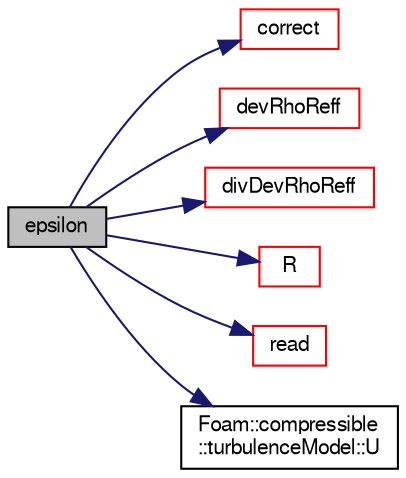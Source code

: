 digraph "epsilon"
{
  bgcolor="transparent";
  edge [fontname="FreeSans",fontsize="10",labelfontname="FreeSans",labelfontsize="10"];
  node [fontname="FreeSans",fontsize="10",shape=record];
  rankdir="LR";
  Node339 [label="epsilon",height=0.2,width=0.4,color="black", fillcolor="grey75", style="filled", fontcolor="black"];
  Node339 -> Node340 [color="midnightblue",fontsize="10",style="solid",fontname="FreeSans"];
  Node340 [label="correct",height=0.2,width=0.4,color="red",URL="$a30734.html#a3ae44b28050c3aa494c1d8e18cf618c1",tooltip="Solve the turbulence equations and correct the turbulence viscosity. "];
  Node339 -> Node683 [color="midnightblue",fontsize="10",style="solid",fontname="FreeSans"];
  Node683 [label="devRhoReff",height=0.2,width=0.4,color="red",URL="$a30734.html#aef94ed444c2b8b4b333665ea4792d692",tooltip="Return the effective stress tensor including the laminar stress. "];
  Node339 -> Node687 [color="midnightblue",fontsize="10",style="solid",fontname="FreeSans"];
  Node687 [label="divDevRhoReff",height=0.2,width=0.4,color="red",URL="$a30734.html#aa12adb63c23514f99452c7c05b5b4cbc",tooltip="Return the source term for the momentum equation. "];
  Node339 -> Node689 [color="midnightblue",fontsize="10",style="solid",fontname="FreeSans"];
  Node689 [label="R",height=0.2,width=0.4,color="red",URL="$a30734.html#a89520ba1b936e6ffed0baac06d42349b",tooltip="Return the Reynolds stress tensor. "];
  Node339 -> Node690 [color="midnightblue",fontsize="10",style="solid",fontname="FreeSans"];
  Node690 [label="read",height=0.2,width=0.4,color="red",URL="$a30734.html#af816873151ddb0126e98bb2f914d8ed5",tooltip="Read RASProperties dictionary. "];
  Node339 -> Node731 [color="midnightblue",fontsize="10",style="solid",fontname="FreeSans"];
  Node731 [label="Foam::compressible\l::turbulenceModel::U",height=0.2,width=0.4,color="black",URL="$a30818.html#a536d168d7b335fe81f506f232b5b4872",tooltip="Access function to velocity field. "];
}
